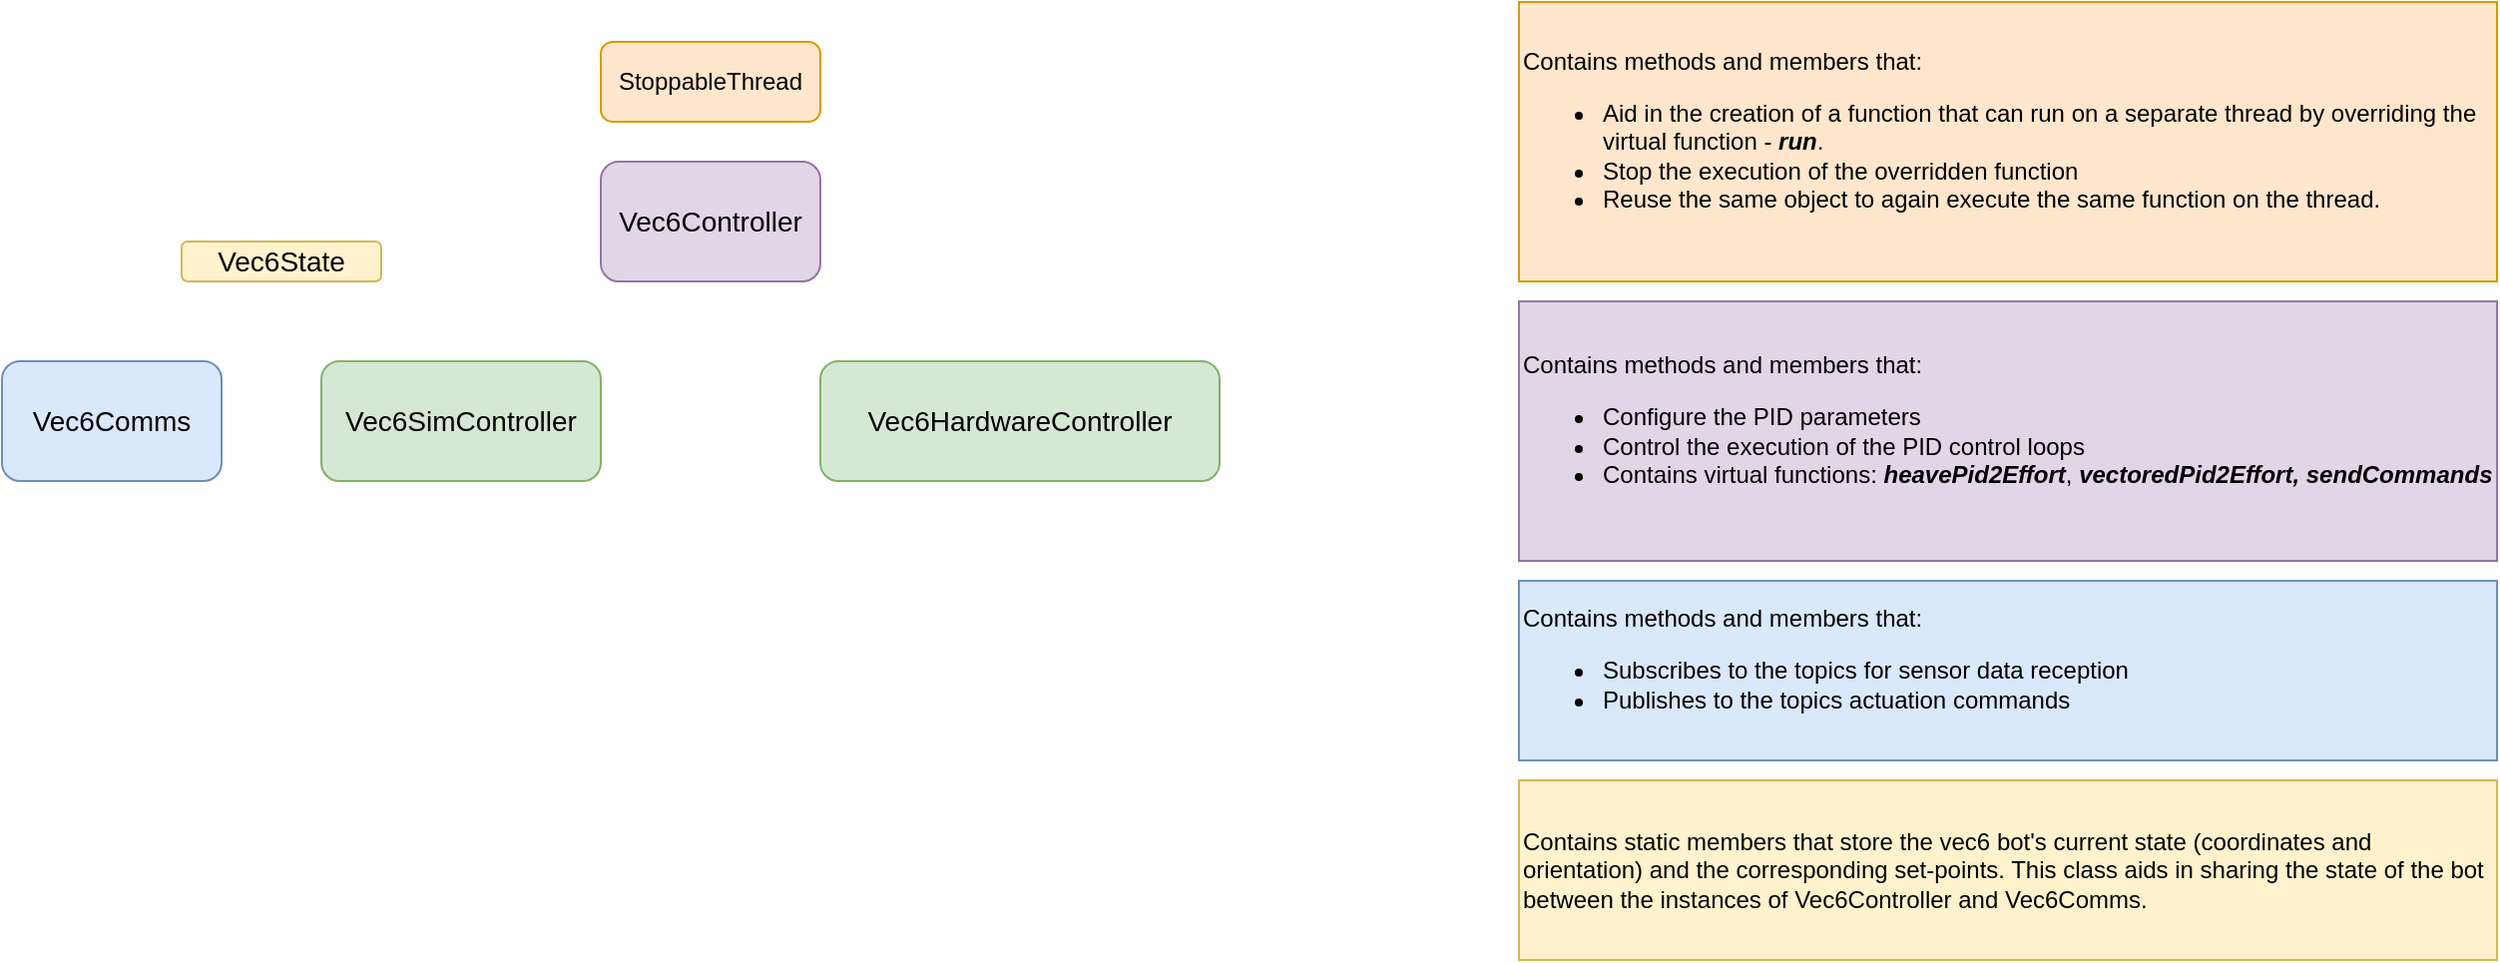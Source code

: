 <mxfile version="14.8.2" type="device"><diagram id="3wxC8w0HWE2WUJp5uTHP" name="Page-1"><mxGraphModel dx="2644" dy="613" grid="1" gridSize="10" guides="1" tooltips="1" connect="1" arrows="1" fold="1" page="1" pageScale="1" pageWidth="1654" pageHeight="1169" math="0" shadow="0"><root><mxCell id="0"/><mxCell id="1" parent="0"/><mxCell id="JAJ2FybKKQLJugDhjMmw-1" value="StoppableThread" style="rounded=1;whiteSpace=wrap;html=1;fillColor=#ffe6cc;strokeColor=#d79b00;" parent="1" vertex="1"><mxGeometry x="170" y="70" width="110" height="40" as="geometry"/></mxCell><mxCell id="PMY0-ZSUuScA3yg4cXFh-5" value="&lt;font style=&quot;font-size: 14px&quot;&gt;Vec6Controller&lt;/font&gt;" style="rounded=1;whiteSpace=wrap;html=1;fillColor=#e1d5e7;strokeColor=#9673a6;" parent="1" vertex="1"><mxGeometry x="170" y="130" width="110" height="60" as="geometry"/></mxCell><mxCell id="PMY0-ZSUuScA3yg4cXFh-6" value="Contains methods and members that:&lt;br&gt;&lt;ul&gt;&lt;li&gt;Configure the PID parameters&lt;/li&gt;&lt;li&gt;Control the execution of the PID control loops&lt;/li&gt;&lt;li&gt;Contains virtual functions: &lt;i style=&quot;font-weight: bold&quot;&gt;heavePid2Effort&lt;/i&gt;, &lt;i style=&quot;font-weight: bold&quot;&gt;vectoredPid2Effort, sendCommands&lt;/i&gt;&lt;/li&gt;&lt;/ul&gt;" style="rounded=0;whiteSpace=wrap;html=1;fillColor=#e1d5e7;strokeColor=#9673a6;align=left;" parent="1" vertex="1"><mxGeometry x="630" y="200" width="490" height="130" as="geometry"/></mxCell><mxCell id="PMY0-ZSUuScA3yg4cXFh-7" value="Contains methods and members that:&lt;br&gt;&lt;ul&gt;&lt;li&gt;Aid in the creation of a function that can run on a separate thread by overriding the virtual function - &lt;i style=&quot;font-weight: bold&quot;&gt;run&lt;/i&gt;.&lt;/li&gt;&lt;li&gt;Stop the execution of the overridden function&lt;/li&gt;&lt;li&gt;Reuse the same object to again execute the same function on the thread.&lt;/li&gt;&lt;/ul&gt;" style="rounded=0;whiteSpace=wrap;html=1;fillColor=#ffe6cc;align=left;strokeColor=#d79b00;perimeterSpacing=2;" parent="1" vertex="1"><mxGeometry x="630" y="50" width="490" height="140" as="geometry"/></mxCell><mxCell id="woGKJ2kOvCeVOghfGeVV-1" value="&lt;font style=&quot;font-size: 14px&quot;&gt;Vec6Comms&lt;/font&gt;" style="rounded=1;whiteSpace=wrap;html=1;fillColor=#dae8fc;strokeColor=#6c8ebf;" parent="1" vertex="1"><mxGeometry x="-130" y="230" width="110" height="60" as="geometry"/></mxCell><mxCell id="woGKJ2kOvCeVOghfGeVV-2" value="Contains methods and members that:&lt;br&gt;&lt;ul&gt;&lt;li&gt;Subscribes to the topics for sensor data reception&lt;/li&gt;&lt;li&gt;Publishes to the topics actuation commands&lt;/li&gt;&lt;/ul&gt;" style="rounded=0;whiteSpace=wrap;html=1;fillColor=#dae8fc;strokeColor=#6c8ebf;align=left;" parent="1" vertex="1"><mxGeometry x="630" y="340" width="490" height="90" as="geometry"/></mxCell><mxCell id="woGKJ2kOvCeVOghfGeVV-3" value="&lt;font style=&quot;font-size: 14px&quot;&gt;Vec6HardwareController&lt;/font&gt;" style="rounded=1;whiteSpace=wrap;html=1;fillColor=#d5e8d4;strokeColor=#82b366;" parent="1" vertex="1"><mxGeometry x="280" y="230" width="200" height="60" as="geometry"/></mxCell><mxCell id="woGKJ2kOvCeVOghfGeVV-4" value="&lt;font style=&quot;font-size: 14px&quot;&gt;Vec6SimController&lt;/font&gt;" style="rounded=1;whiteSpace=wrap;html=1;fillColor=#d5e8d4;strokeColor=#82b366;" parent="1" vertex="1"><mxGeometry x="30" y="230" width="140" height="60" as="geometry"/></mxCell><mxCell id="84IbYFuG6HACLcgcmM0C-1" value="&lt;font style=&quot;font-size: 14px&quot;&gt;Vec6State&lt;/font&gt;" style="rounded=1;whiteSpace=wrap;html=1;fillColor=#fff2cc;strokeColor=#d6b656;" vertex="1" parent="1"><mxGeometry x="-40" y="170" width="100" height="20" as="geometry"/></mxCell><mxCell id="84IbYFuG6HACLcgcmM0C-2" value="Contains static members that store the vec6 bot's current state (coordinates and orientation) and the corresponding set-points. This class aids in sharing the state of the bot between the instances of Vec6Controller and Vec6Comms." style="rounded=0;whiteSpace=wrap;html=1;fillColor=#fff2cc;strokeColor=#d6b656;align=left;" vertex="1" parent="1"><mxGeometry x="630" y="440" width="490" height="90" as="geometry"/></mxCell></root></mxGraphModel></diagram></mxfile>